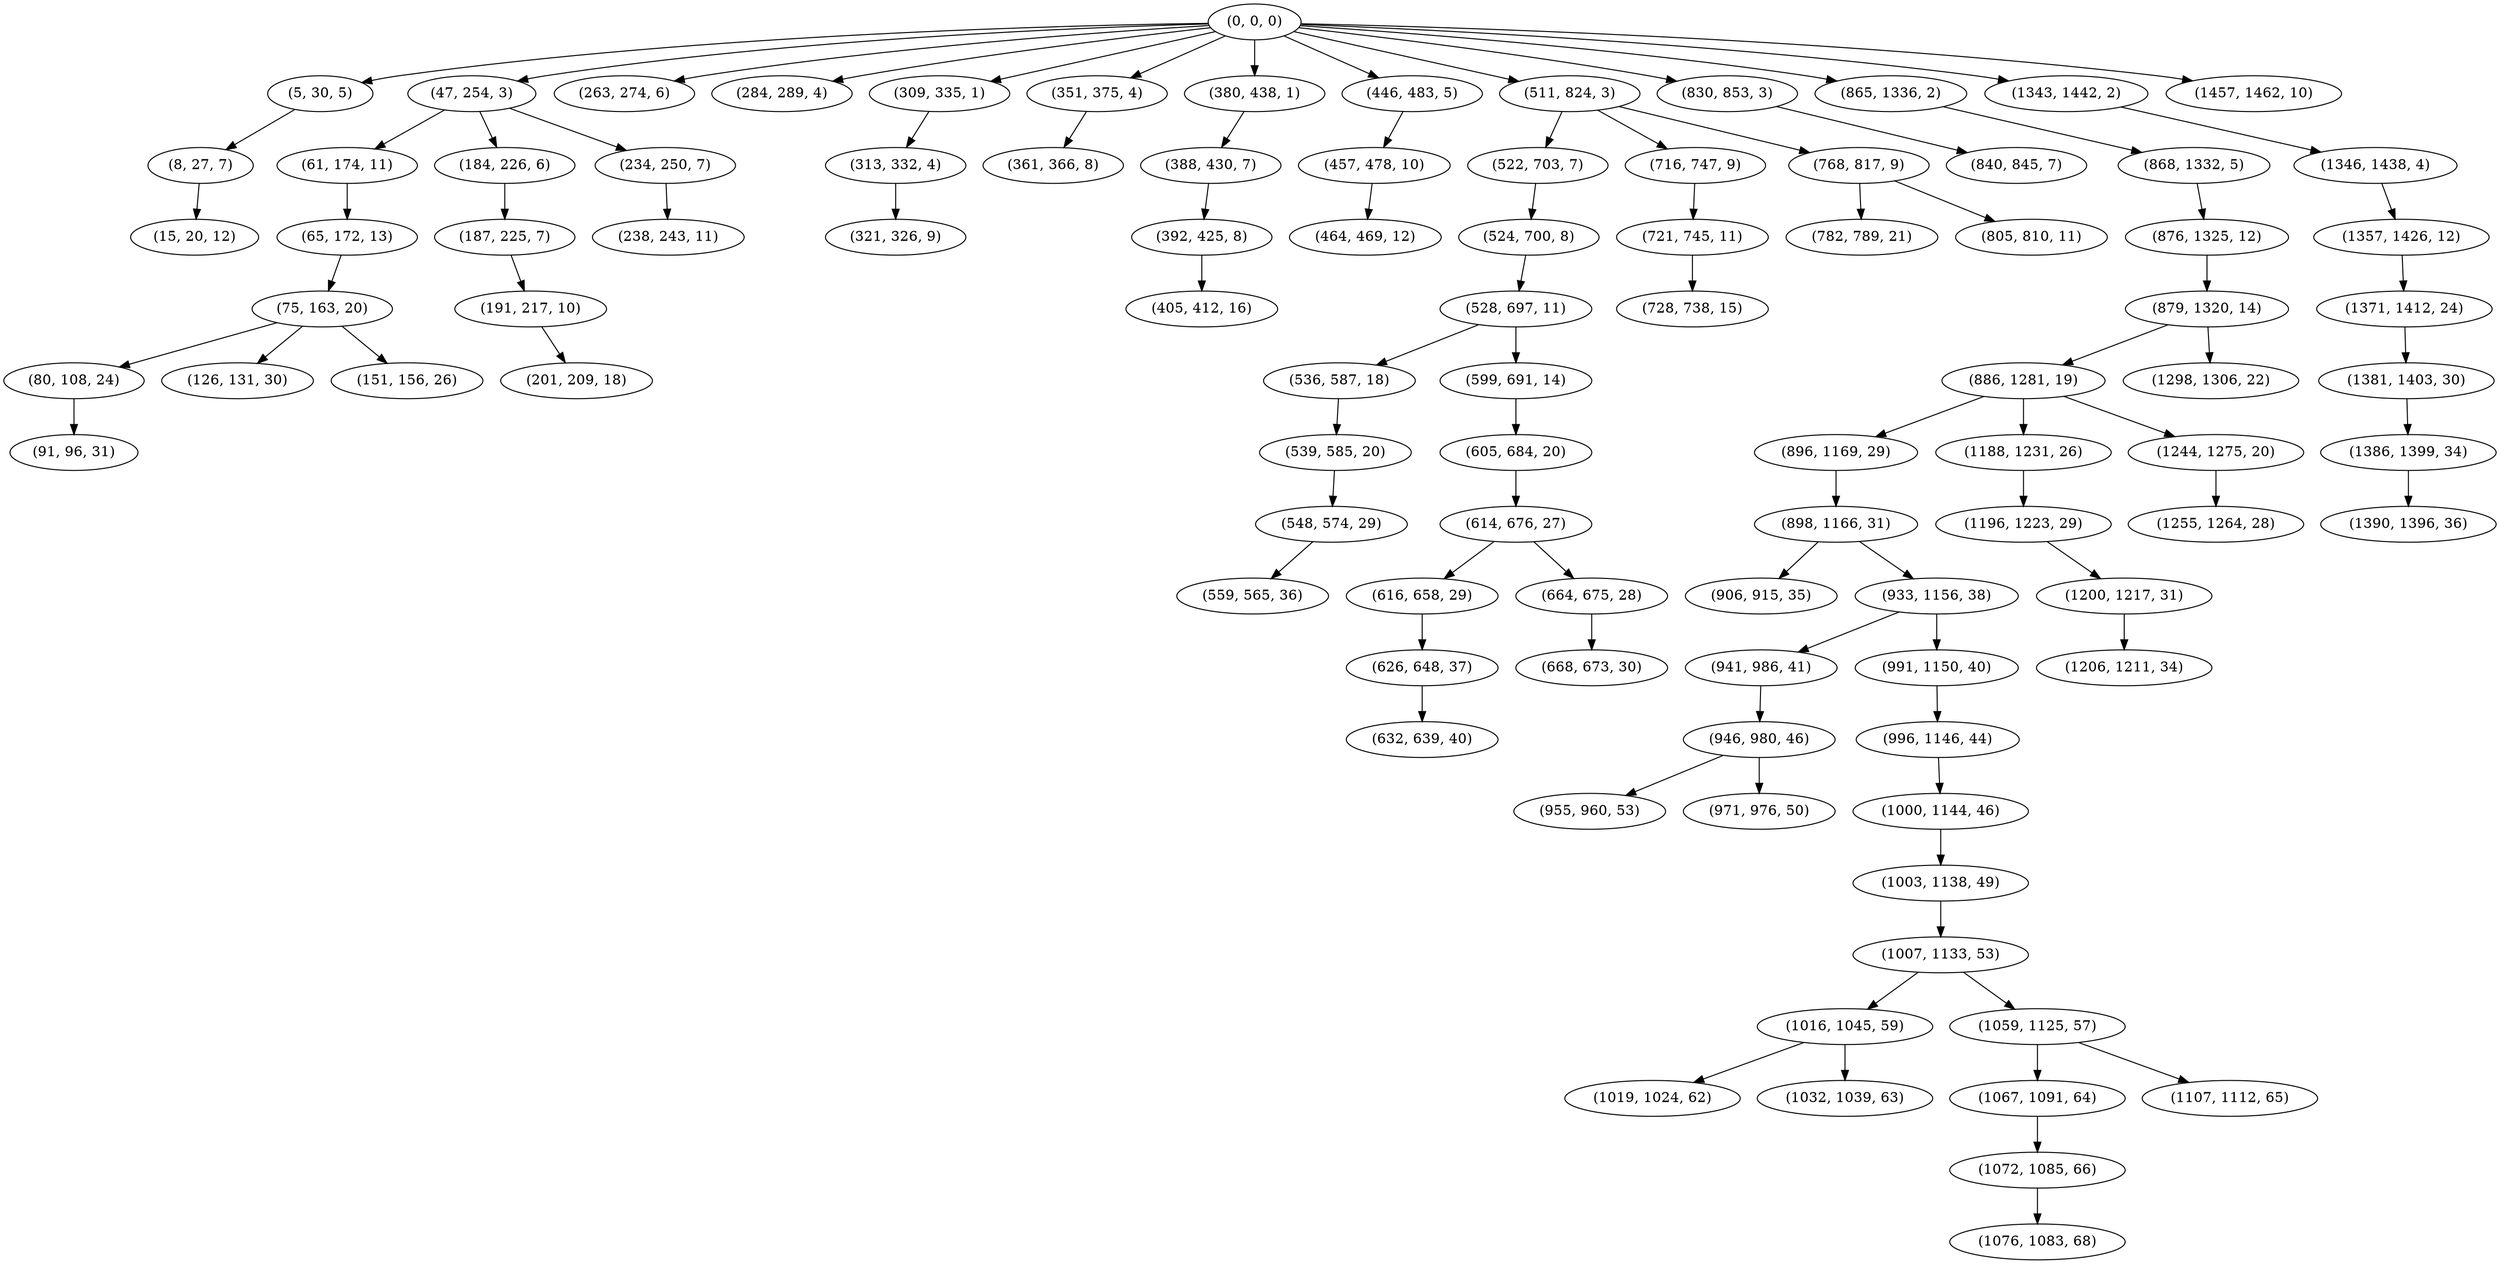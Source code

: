digraph tree {
    "(0, 0, 0)";
    "(5, 30, 5)";
    "(8, 27, 7)";
    "(15, 20, 12)";
    "(47, 254, 3)";
    "(61, 174, 11)";
    "(65, 172, 13)";
    "(75, 163, 20)";
    "(80, 108, 24)";
    "(91, 96, 31)";
    "(126, 131, 30)";
    "(151, 156, 26)";
    "(184, 226, 6)";
    "(187, 225, 7)";
    "(191, 217, 10)";
    "(201, 209, 18)";
    "(234, 250, 7)";
    "(238, 243, 11)";
    "(263, 274, 6)";
    "(284, 289, 4)";
    "(309, 335, 1)";
    "(313, 332, 4)";
    "(321, 326, 9)";
    "(351, 375, 4)";
    "(361, 366, 8)";
    "(380, 438, 1)";
    "(388, 430, 7)";
    "(392, 425, 8)";
    "(405, 412, 16)";
    "(446, 483, 5)";
    "(457, 478, 10)";
    "(464, 469, 12)";
    "(511, 824, 3)";
    "(522, 703, 7)";
    "(524, 700, 8)";
    "(528, 697, 11)";
    "(536, 587, 18)";
    "(539, 585, 20)";
    "(548, 574, 29)";
    "(559, 565, 36)";
    "(599, 691, 14)";
    "(605, 684, 20)";
    "(614, 676, 27)";
    "(616, 658, 29)";
    "(626, 648, 37)";
    "(632, 639, 40)";
    "(664, 675, 28)";
    "(668, 673, 30)";
    "(716, 747, 9)";
    "(721, 745, 11)";
    "(728, 738, 15)";
    "(768, 817, 9)";
    "(782, 789, 21)";
    "(805, 810, 11)";
    "(830, 853, 3)";
    "(840, 845, 7)";
    "(865, 1336, 2)";
    "(868, 1332, 5)";
    "(876, 1325, 12)";
    "(879, 1320, 14)";
    "(886, 1281, 19)";
    "(896, 1169, 29)";
    "(898, 1166, 31)";
    "(906, 915, 35)";
    "(933, 1156, 38)";
    "(941, 986, 41)";
    "(946, 980, 46)";
    "(955, 960, 53)";
    "(971, 976, 50)";
    "(991, 1150, 40)";
    "(996, 1146, 44)";
    "(1000, 1144, 46)";
    "(1003, 1138, 49)";
    "(1007, 1133, 53)";
    "(1016, 1045, 59)";
    "(1019, 1024, 62)";
    "(1032, 1039, 63)";
    "(1059, 1125, 57)";
    "(1067, 1091, 64)";
    "(1072, 1085, 66)";
    "(1076, 1083, 68)";
    "(1107, 1112, 65)";
    "(1188, 1231, 26)";
    "(1196, 1223, 29)";
    "(1200, 1217, 31)";
    "(1206, 1211, 34)";
    "(1244, 1275, 20)";
    "(1255, 1264, 28)";
    "(1298, 1306, 22)";
    "(1343, 1442, 2)";
    "(1346, 1438, 4)";
    "(1357, 1426, 12)";
    "(1371, 1412, 24)";
    "(1381, 1403, 30)";
    "(1386, 1399, 34)";
    "(1390, 1396, 36)";
    "(1457, 1462, 10)";
    "(0, 0, 0)" -> "(5, 30, 5)";
    "(0, 0, 0)" -> "(47, 254, 3)";
    "(0, 0, 0)" -> "(263, 274, 6)";
    "(0, 0, 0)" -> "(284, 289, 4)";
    "(0, 0, 0)" -> "(309, 335, 1)";
    "(0, 0, 0)" -> "(351, 375, 4)";
    "(0, 0, 0)" -> "(380, 438, 1)";
    "(0, 0, 0)" -> "(446, 483, 5)";
    "(0, 0, 0)" -> "(511, 824, 3)";
    "(0, 0, 0)" -> "(830, 853, 3)";
    "(0, 0, 0)" -> "(865, 1336, 2)";
    "(0, 0, 0)" -> "(1343, 1442, 2)";
    "(0, 0, 0)" -> "(1457, 1462, 10)";
    "(5, 30, 5)" -> "(8, 27, 7)";
    "(8, 27, 7)" -> "(15, 20, 12)";
    "(47, 254, 3)" -> "(61, 174, 11)";
    "(47, 254, 3)" -> "(184, 226, 6)";
    "(47, 254, 3)" -> "(234, 250, 7)";
    "(61, 174, 11)" -> "(65, 172, 13)";
    "(65, 172, 13)" -> "(75, 163, 20)";
    "(75, 163, 20)" -> "(80, 108, 24)";
    "(75, 163, 20)" -> "(126, 131, 30)";
    "(75, 163, 20)" -> "(151, 156, 26)";
    "(80, 108, 24)" -> "(91, 96, 31)";
    "(184, 226, 6)" -> "(187, 225, 7)";
    "(187, 225, 7)" -> "(191, 217, 10)";
    "(191, 217, 10)" -> "(201, 209, 18)";
    "(234, 250, 7)" -> "(238, 243, 11)";
    "(309, 335, 1)" -> "(313, 332, 4)";
    "(313, 332, 4)" -> "(321, 326, 9)";
    "(351, 375, 4)" -> "(361, 366, 8)";
    "(380, 438, 1)" -> "(388, 430, 7)";
    "(388, 430, 7)" -> "(392, 425, 8)";
    "(392, 425, 8)" -> "(405, 412, 16)";
    "(446, 483, 5)" -> "(457, 478, 10)";
    "(457, 478, 10)" -> "(464, 469, 12)";
    "(511, 824, 3)" -> "(522, 703, 7)";
    "(511, 824, 3)" -> "(716, 747, 9)";
    "(511, 824, 3)" -> "(768, 817, 9)";
    "(522, 703, 7)" -> "(524, 700, 8)";
    "(524, 700, 8)" -> "(528, 697, 11)";
    "(528, 697, 11)" -> "(536, 587, 18)";
    "(528, 697, 11)" -> "(599, 691, 14)";
    "(536, 587, 18)" -> "(539, 585, 20)";
    "(539, 585, 20)" -> "(548, 574, 29)";
    "(548, 574, 29)" -> "(559, 565, 36)";
    "(599, 691, 14)" -> "(605, 684, 20)";
    "(605, 684, 20)" -> "(614, 676, 27)";
    "(614, 676, 27)" -> "(616, 658, 29)";
    "(614, 676, 27)" -> "(664, 675, 28)";
    "(616, 658, 29)" -> "(626, 648, 37)";
    "(626, 648, 37)" -> "(632, 639, 40)";
    "(664, 675, 28)" -> "(668, 673, 30)";
    "(716, 747, 9)" -> "(721, 745, 11)";
    "(721, 745, 11)" -> "(728, 738, 15)";
    "(768, 817, 9)" -> "(782, 789, 21)";
    "(768, 817, 9)" -> "(805, 810, 11)";
    "(830, 853, 3)" -> "(840, 845, 7)";
    "(865, 1336, 2)" -> "(868, 1332, 5)";
    "(868, 1332, 5)" -> "(876, 1325, 12)";
    "(876, 1325, 12)" -> "(879, 1320, 14)";
    "(879, 1320, 14)" -> "(886, 1281, 19)";
    "(879, 1320, 14)" -> "(1298, 1306, 22)";
    "(886, 1281, 19)" -> "(896, 1169, 29)";
    "(886, 1281, 19)" -> "(1188, 1231, 26)";
    "(886, 1281, 19)" -> "(1244, 1275, 20)";
    "(896, 1169, 29)" -> "(898, 1166, 31)";
    "(898, 1166, 31)" -> "(906, 915, 35)";
    "(898, 1166, 31)" -> "(933, 1156, 38)";
    "(933, 1156, 38)" -> "(941, 986, 41)";
    "(933, 1156, 38)" -> "(991, 1150, 40)";
    "(941, 986, 41)" -> "(946, 980, 46)";
    "(946, 980, 46)" -> "(955, 960, 53)";
    "(946, 980, 46)" -> "(971, 976, 50)";
    "(991, 1150, 40)" -> "(996, 1146, 44)";
    "(996, 1146, 44)" -> "(1000, 1144, 46)";
    "(1000, 1144, 46)" -> "(1003, 1138, 49)";
    "(1003, 1138, 49)" -> "(1007, 1133, 53)";
    "(1007, 1133, 53)" -> "(1016, 1045, 59)";
    "(1007, 1133, 53)" -> "(1059, 1125, 57)";
    "(1016, 1045, 59)" -> "(1019, 1024, 62)";
    "(1016, 1045, 59)" -> "(1032, 1039, 63)";
    "(1059, 1125, 57)" -> "(1067, 1091, 64)";
    "(1059, 1125, 57)" -> "(1107, 1112, 65)";
    "(1067, 1091, 64)" -> "(1072, 1085, 66)";
    "(1072, 1085, 66)" -> "(1076, 1083, 68)";
    "(1188, 1231, 26)" -> "(1196, 1223, 29)";
    "(1196, 1223, 29)" -> "(1200, 1217, 31)";
    "(1200, 1217, 31)" -> "(1206, 1211, 34)";
    "(1244, 1275, 20)" -> "(1255, 1264, 28)";
    "(1343, 1442, 2)" -> "(1346, 1438, 4)";
    "(1346, 1438, 4)" -> "(1357, 1426, 12)";
    "(1357, 1426, 12)" -> "(1371, 1412, 24)";
    "(1371, 1412, 24)" -> "(1381, 1403, 30)";
    "(1381, 1403, 30)" -> "(1386, 1399, 34)";
    "(1386, 1399, 34)" -> "(1390, 1396, 36)";
}
